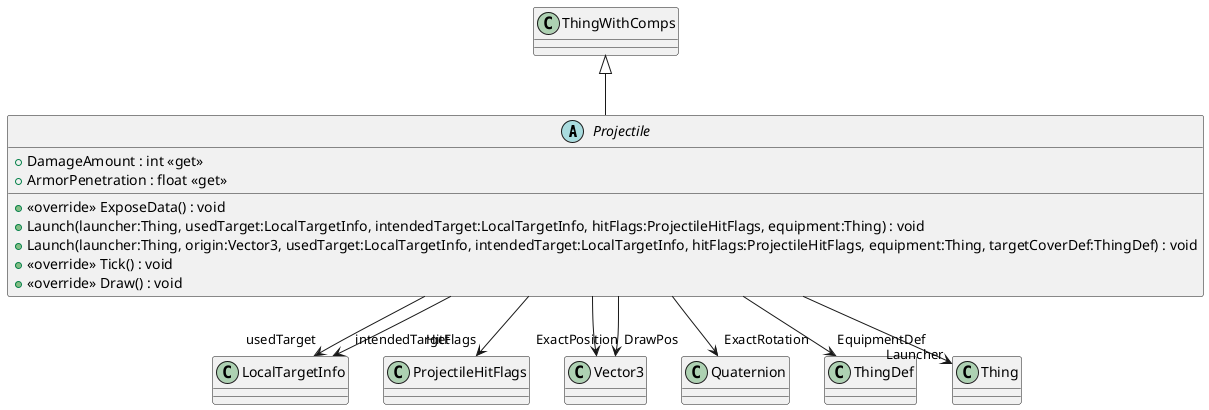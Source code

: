 @startuml
abstract class Projectile {
    + DamageAmount : int <<get>>
    + ArmorPenetration : float <<get>>
    + <<override>> ExposeData() : void
    + Launch(launcher:Thing, usedTarget:LocalTargetInfo, intendedTarget:LocalTargetInfo, hitFlags:ProjectileHitFlags, equipment:Thing) : void
    + Launch(launcher:Thing, origin:Vector3, usedTarget:LocalTargetInfo, intendedTarget:LocalTargetInfo, hitFlags:ProjectileHitFlags, equipment:Thing, targetCoverDef:ThingDef) : void
    + <<override>> Tick() : void
    + <<override>> Draw() : void
}
ThingWithComps <|-- Projectile
Projectile --> "usedTarget" LocalTargetInfo
Projectile --> "intendedTarget" LocalTargetInfo
Projectile --> "HitFlags" ProjectileHitFlags
Projectile --> "ExactPosition" Vector3
Projectile --> "ExactRotation" Quaternion
Projectile --> "DrawPos" Vector3
Projectile --> "EquipmentDef" ThingDef
Projectile --> "Launcher" Thing
@enduml

